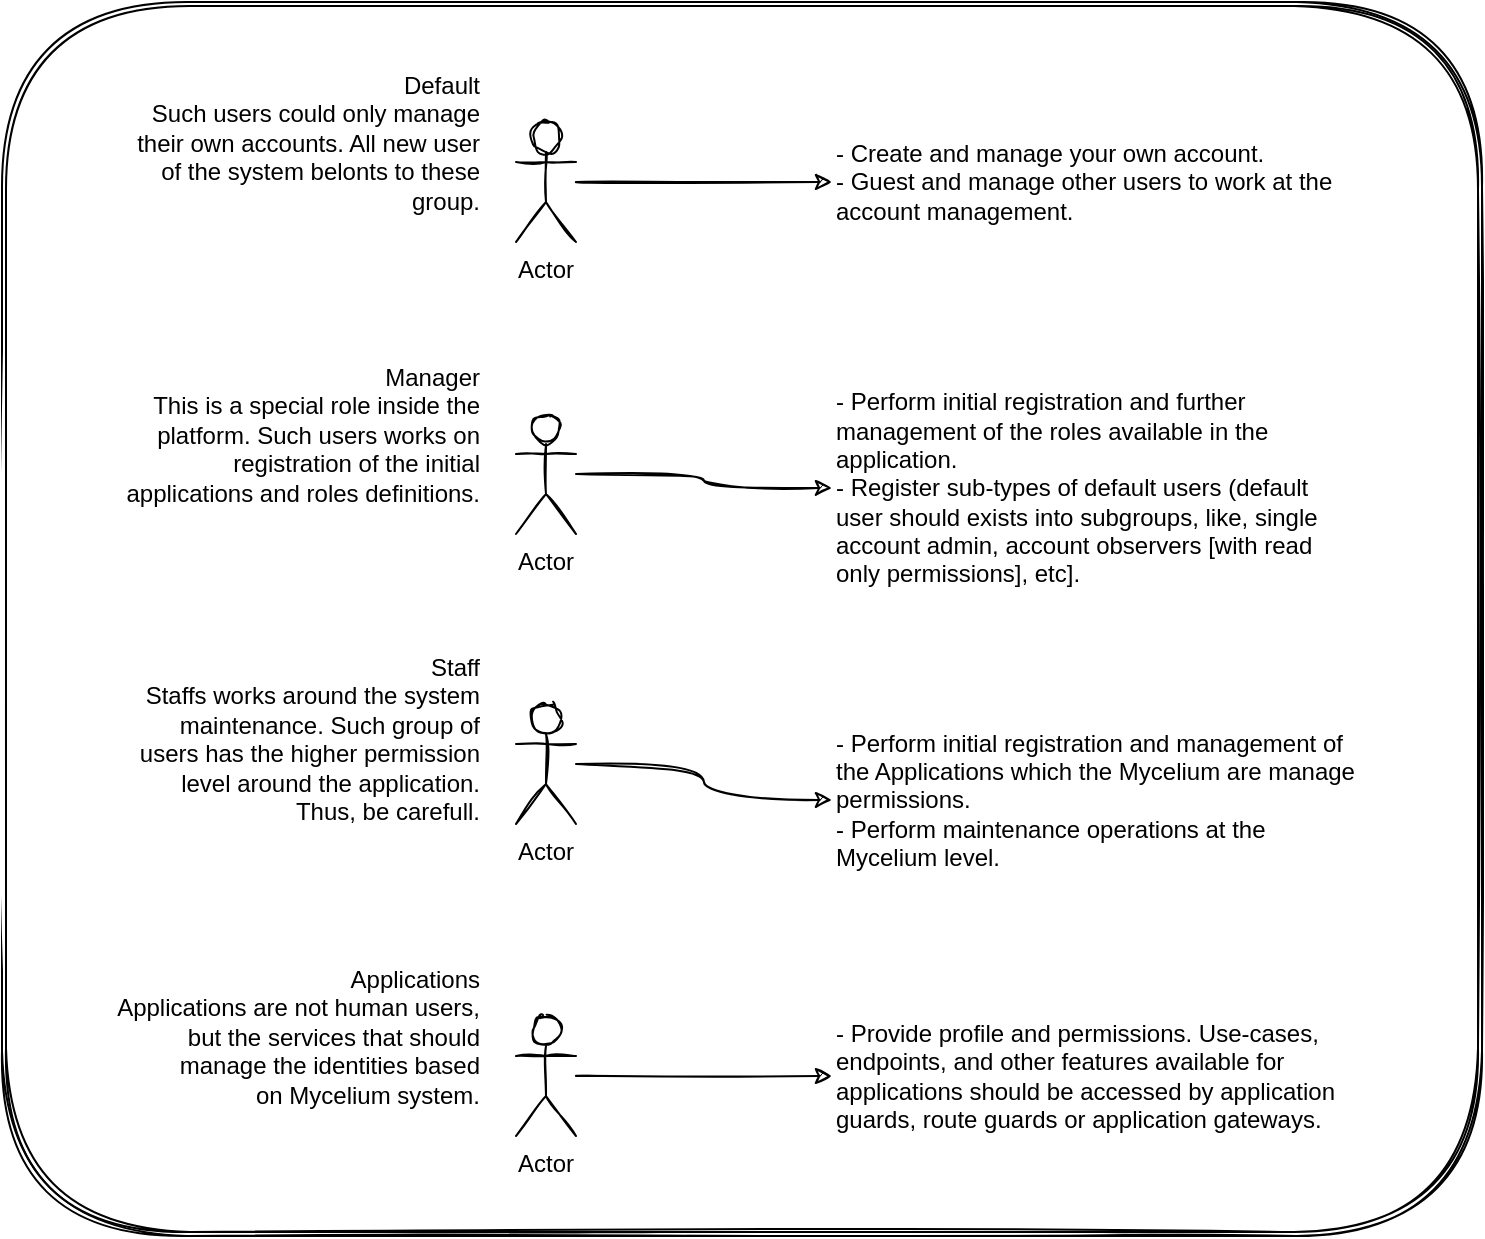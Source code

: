 <mxfile>
    <diagram id="xEz1rf1Twpv8RbMiKMq-" name="Page-1">
        <mxGraphModel dx="1123" dy="1080" grid="0" gridSize="10" guides="1" tooltips="1" connect="1" arrows="1" fold="1" page="0" pageScale="1" pageWidth="850" pageHeight="1100" math="0" shadow="0">
            <root>
                <mxCell id="0"/>
                <mxCell id="1" parent="0"/>
                <mxCell id="32" value="" style="shape=ext;double=1;rounded=1;whiteSpace=wrap;html=1;labelBackgroundColor=#171717;labelBorderColor=none;sketch=1;fontColor=default;" parent="1" vertex="1">
                    <mxGeometry x="-44" y="-5" width="740" height="617" as="geometry"/>
                </mxCell>
                <mxCell id="5" value="" style="group;sketch=1;rounded=1;" parent="1" vertex="1" connectable="0">
                    <mxGeometry x="10" y="40" width="233" height="120" as="geometry"/>
                </mxCell>
                <mxCell id="2" value="Actor" style="shape=umlActor;verticalLabelPosition=bottom;verticalAlign=top;outlineConnect=0;sketch=1;rounded=1;" parent="5" vertex="1">
                    <mxGeometry x="203" y="15" width="30" height="60" as="geometry"/>
                </mxCell>
                <mxCell id="4" value="Default&#10;Such users could only manage their own accounts. All new user of the system belonts to these group." style="text;strokeColor=none;fillColor=none;spacing=5;spacingTop=-20;whiteSpace=wrap;overflow=hidden;rounded=1;align=right;sketch=1;" parent="5" vertex="1">
                    <mxGeometry width="190" height="120" as="geometry"/>
                </mxCell>
                <mxCell id="6" value="" style="group;sketch=1;rounded=1;" parent="1" vertex="1" connectable="0">
                    <mxGeometry x="10" y="186" width="233" height="120" as="geometry"/>
                </mxCell>
                <mxCell id="7" value="Actor" style="shape=umlActor;verticalLabelPosition=bottom;verticalAlign=top;outlineConnect=0;sketch=1;rounded=1;" parent="6" vertex="1">
                    <mxGeometry x="203" y="15" width="30" height="60" as="geometry"/>
                </mxCell>
                <mxCell id="8" value="Manager&#10;This is a special role inside the platform. Such users works on registration of the initial applications and roles definitions." style="text;strokeColor=none;fillColor=none;spacing=5;spacingTop=-20;whiteSpace=wrap;overflow=hidden;rounded=1;align=right;sketch=1;" parent="6" vertex="1">
                    <mxGeometry width="190" height="120" as="geometry"/>
                </mxCell>
                <mxCell id="9" value="" style="group;sketch=1;rounded=1;" parent="1" vertex="1" connectable="0">
                    <mxGeometry x="10" y="331" width="233" height="120" as="geometry"/>
                </mxCell>
                <mxCell id="10" value="Actor" style="shape=umlActor;verticalLabelPosition=bottom;verticalAlign=top;outlineConnect=0;sketch=1;rounded=1;" parent="9" vertex="1">
                    <mxGeometry x="203" y="15" width="30" height="60" as="geometry"/>
                </mxCell>
                <mxCell id="11" value="Staff&#10;Staffs works around the system maintenance. Such group of users has the higher permission level around the application. Thus, be carefull." style="text;strokeColor=none;fillColor=none;spacing=5;spacingTop=-20;whiteSpace=wrap;overflow=hidden;rounded=1;align=right;sketch=1;" parent="9" vertex="1">
                    <mxGeometry width="190" height="120" as="geometry"/>
                </mxCell>
                <mxCell id="19" value="- Create and manage your own account.&#10;- Guest and manage other users to work at the account management." style="text;strokeColor=none;fillColor=none;whiteSpace=wrap;verticalAlign=middle;overflow=hidden;labelBackgroundColor=none;labelBorderColor=none;fontColor=default;spacingRight=3;sketch=1;rounded=1;" parent="1" vertex="1">
                    <mxGeometry x="371" y="42" width="267" height="86" as="geometry"/>
                </mxCell>
                <mxCell id="21" value="" style="edgeStyle=orthogonalEdgeStyle;entryX=0;entryY=0.5;entryDx=0;entryDy=0;fontColor=default;sketch=1;curved=1;" parent="1" source="2" target="19" edge="1">
                    <mxGeometry relative="1" as="geometry"/>
                </mxCell>
                <mxCell id="22" value="- Perform initial registration and further management of the roles available in the application.&#10;- Register sub-types of default users (default user should exists into subgroups, like, single account admin, account observers [with read only permissions], etc]." style="text;strokeColor=none;fillColor=none;whiteSpace=wrap;verticalAlign=middle;overflow=hidden;labelBackgroundColor=none;labelBorderColor=none;fontColor=default;spacingRight=3;sketch=1;rounded=1;" parent="1" vertex="1">
                    <mxGeometry x="371" y="160" width="267" height="156" as="geometry"/>
                </mxCell>
                <mxCell id="23" value="" style="edgeStyle=orthogonalEdgeStyle;entryX=0;entryY=0.5;entryDx=0;entryDy=0;fontColor=default;sketch=1;curved=1;" parent="1" source="7" target="22" edge="1">
                    <mxGeometry relative="1" as="geometry"/>
                </mxCell>
                <mxCell id="25" value="" style="group;sketch=1;rounded=1;" parent="1" vertex="1" connectable="0">
                    <mxGeometry x="10" y="487" width="233" height="120" as="geometry"/>
                </mxCell>
                <mxCell id="26" value="Actor" style="shape=umlActor;verticalLabelPosition=bottom;verticalAlign=top;outlineConnect=0;sketch=1;rounded=1;" parent="25" vertex="1">
                    <mxGeometry x="203" y="15" width="30" height="60" as="geometry"/>
                </mxCell>
                <mxCell id="27" value="Applications&#10;Applications are not human users, but the services that should manage the identities based on Mycelium system." style="text;strokeColor=none;fillColor=none;spacing=5;spacingTop=-20;whiteSpace=wrap;overflow=hidden;rounded=1;align=right;sketch=1;" parent="25" vertex="1">
                    <mxGeometry width="190" height="120" as="geometry"/>
                </mxCell>
                <mxCell id="28" value="- Perform initial registration and management of the Applications which the Mycelium are manage permissions.&#10;- Perform maintenance operations at the Mycelium level." style="text;strokeColor=none;fillColor=none;whiteSpace=wrap;verticalAlign=middle;overflow=hidden;labelBackgroundColor=none;labelBorderColor=none;fontColor=default;spacingRight=3;sketch=1;rounded=1;" parent="1" vertex="1">
                    <mxGeometry x="371" y="341" width="267" height="106" as="geometry"/>
                </mxCell>
                <mxCell id="29" value="- Provide profile and permissions. Use-cases, endpoints, and other features available for applications should be accessed by application guards, route guards or application gateways." style="text;strokeColor=none;fillColor=none;whiteSpace=wrap;verticalAlign=middle;overflow=hidden;labelBackgroundColor=none;labelBorderColor=none;fontColor=default;spacingRight=3;sketch=1;rounded=1;" parent="1" vertex="1">
                    <mxGeometry x="371" y="485.5" width="267" height="93" as="geometry"/>
                </mxCell>
                <mxCell id="30" value="" style="edgeStyle=orthogonalEdgeStyle;fontColor=default;sketch=1;curved=1;" parent="1" source="10" target="28" edge="1">
                    <mxGeometry relative="1" as="geometry"/>
                </mxCell>
                <mxCell id="31" value="" style="edgeStyle=orthogonalEdgeStyle;entryX=0;entryY=0.5;entryDx=0;entryDy=0;fontColor=default;sketch=1;curved=1;" parent="1" source="26" target="29" edge="1">
                    <mxGeometry relative="1" as="geometry"/>
                </mxCell>
            </root>
        </mxGraphModel>
    </diagram>
</mxfile>